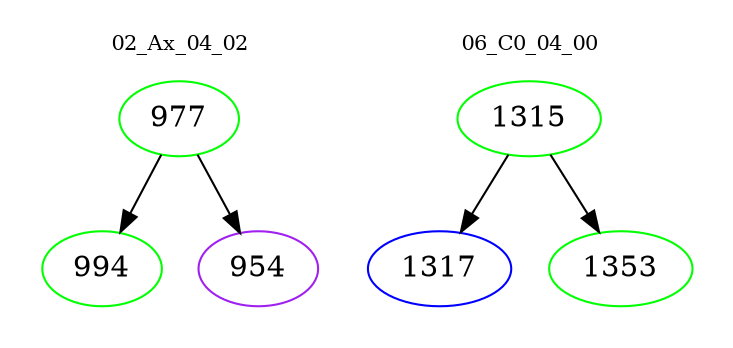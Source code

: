 digraph{
subgraph cluster_0 {
color = white
label = "02_Ax_04_02";
fontsize=10;
T0_977 [label="977", color="green"]
T0_977 -> T0_994 [color="black"]
T0_994 [label="994", color="green"]
T0_977 -> T0_954 [color="black"]
T0_954 [label="954", color="purple"]
}
subgraph cluster_1 {
color = white
label = "06_C0_04_00";
fontsize=10;
T1_1315 [label="1315", color="green"]
T1_1315 -> T1_1317 [color="black"]
T1_1317 [label="1317", color="blue"]
T1_1315 -> T1_1353 [color="black"]
T1_1353 [label="1353", color="green"]
}
}
